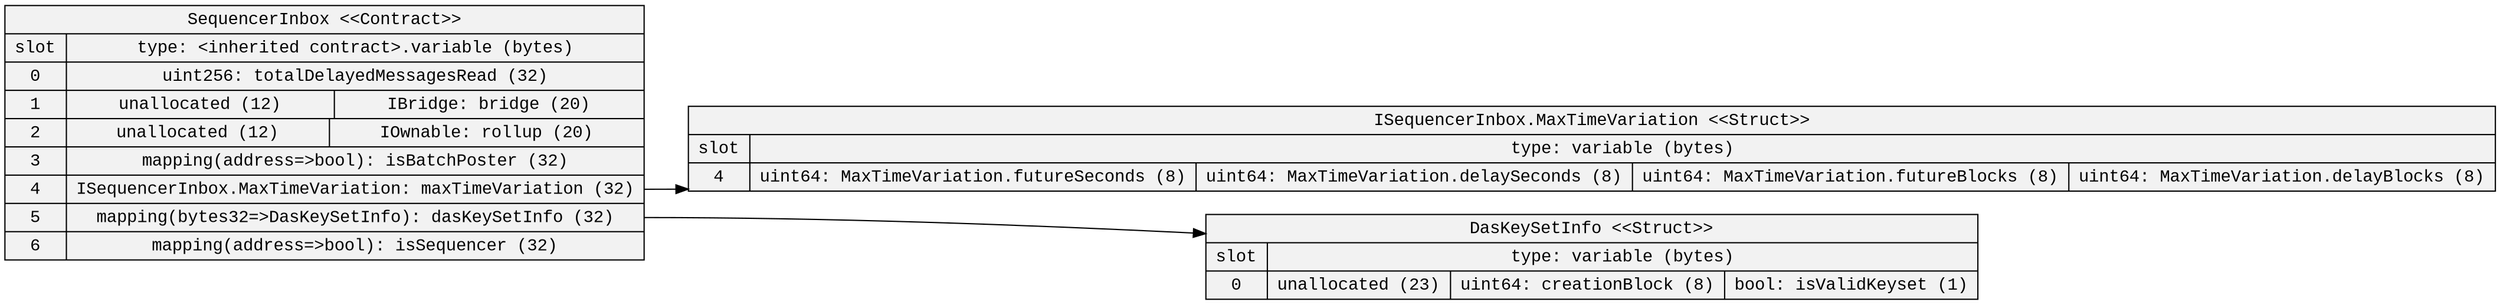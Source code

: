 
digraph StorageDiagram {
rankdir=LR
color=black
arrowhead=open
node [shape=record, style=filled, fillcolor=gray95 fontname="Courier New"]
3 [label="SequencerInbox \<\<Contract\>\>\n | {{ slot| 0 | 1 | 2 | 3 | 4 | 5 | 6 } | { type: \<inherited contract\>.variable (bytes) | {  uint256: totalDelayedMessagesRead (32) } | {  unallocated (12)  |  IBridge: bridge (20) } | {  unallocated (12)  |  IOwnable: rollup (20) } | {  mapping\(address=\>bool\): isBatchPoster (32) } | { <9> ISequencerInbox.MaxTimeVariation: maxTimeVariation (32) } | { <12> mapping\(bytes32=\>DasKeySetInfo\): dasKeySetInfo (32) } | {  mapping\(address=\>bool\): isSequencer (32) }}}"]

1 [label="ISequencerInbox.MaxTimeVariation \<\<Struct\>\>\n | {{ slot| 4 } | { type: variable (bytes) | {  uint64: MaxTimeVariation.futureSeconds (8)  |  uint64: MaxTimeVariation.delaySeconds (8)  |  uint64: MaxTimeVariation.futureBlocks (8)  |  uint64: MaxTimeVariation.delayBlocks (8) }}}"]

2 [label="DasKeySetInfo \<\<Struct\>\>\n | {{ slot| 0 } | { type: variable (bytes) | {  unallocated (23)  |  uint64: creationBlock (8)  |  bool: isValidKeyset (1) }}}"]

 3:9 -> 1
 3:12 -> 2
}
